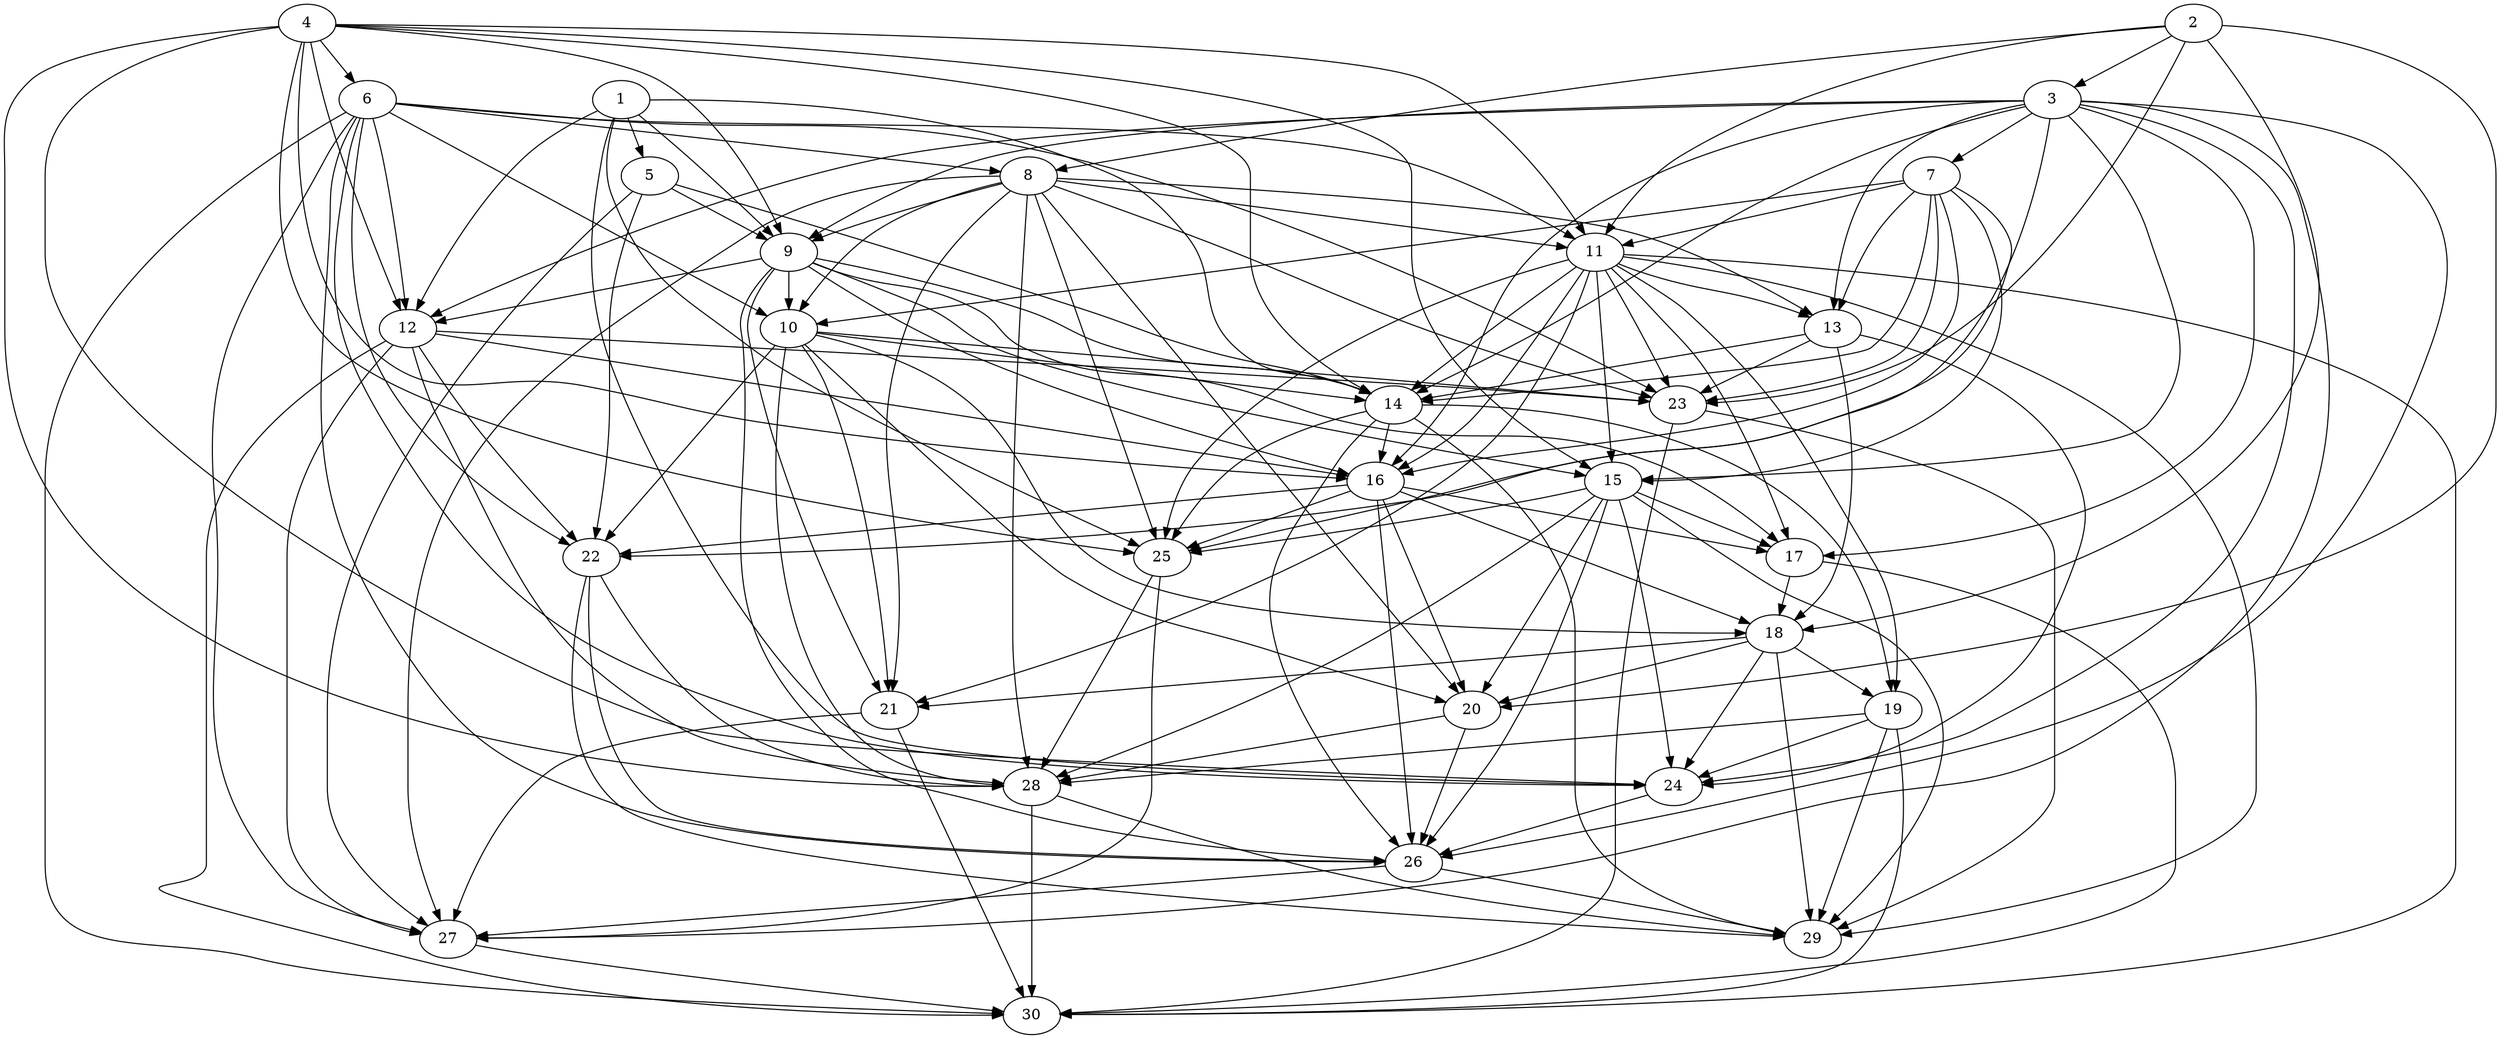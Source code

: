 digraph "Random_Nodes_30_Density_4.93_CCR_1.00_WeightType_Random" {
	1	[Weight=25];
	2	[Weight=8];
	3	[Weight=25];
	4	[Weight=38];
	5	[Weight=25];
	6	[Weight=8];
	7	[Weight=38];
	8	[Weight=42];
	9	[Weight=21];
	10	[Weight=42];
	11	[Weight=8];
	12	[Weight=38];
	13	[Weight=34];
	14	[Weight=34];
	15	[Weight=42];
	16	[Weight=38];
	17	[Weight=34];
	18	[Weight=30];
	19	[Weight=17];
	20	[Weight=8];
	21	[Weight=34];
	22	[Weight=25];
	23	[Weight=30];
	24	[Weight=38];
	25	[Weight=34];
	26	[Weight=17];
	27	[Weight=42];
	28	[Weight=30];
	29	[Weight=30];
	30	[Weight=30];
	1 -> 5	[Weight=3];
	1 -> 9	[Weight=4];
	1 -> 12	[Weight=9];
	1 -> 14	[Weight=5];
	1 -> 24	[Weight=6];
	1 -> 25	[Weight=3];
	2 -> 3	[Weight=4];
	2 -> 8	[Weight=7];
	2 -> 11	[Weight=10];
	2 -> 18	[Weight=10];
	2 -> 20	[Weight=6];
	2 -> 23	[Weight=3];
	3 -> 7	[Weight=7];
	3 -> 9	[Weight=10];
	3 -> 12	[Weight=8];
	3 -> 13	[Weight=4];
	3 -> 14	[Weight=2];
	3 -> 15	[Weight=3];
	3 -> 16	[Weight=10];
	3 -> 17	[Weight=9];
	3 -> 24	[Weight=9];
	3 -> 25	[Weight=3];
	3 -> 26	[Weight=7];
	3 -> 27	[Weight=3];
	4 -> 6	[Weight=8];
	4 -> 9	[Weight=8];
	4 -> 11	[Weight=2];
	4 -> 12	[Weight=8];
	4 -> 14	[Weight=5];
	4 -> 15	[Weight=3];
	4 -> 16	[Weight=8];
	4 -> 24	[Weight=2];
	4 -> 25	[Weight=2];
	4 -> 28	[Weight=9];
	5 -> 9	[Weight=9];
	5 -> 14	[Weight=8];
	5 -> 22	[Weight=7];
	5 -> 27	[Weight=7];
	6 -> 8	[Weight=2];
	6 -> 10	[Weight=5];
	6 -> 11	[Weight=4];
	6 -> 12	[Weight=6];
	6 -> 22	[Weight=9];
	6 -> 23	[Weight=10];
	6 -> 24	[Weight=4];
	6 -> 26	[Weight=7];
	6 -> 27	[Weight=10];
	6 -> 30	[Weight=9];
	7 -> 10	[Weight=4];
	7 -> 11	[Weight=3];
	7 -> 13	[Weight=10];
	7 -> 14	[Weight=2];
	7 -> 15	[Weight=5];
	7 -> 16	[Weight=2];
	7 -> 22	[Weight=5];
	7 -> 23	[Weight=2];
	8 -> 9	[Weight=8];
	8 -> 10	[Weight=5];
	8 -> 11	[Weight=6];
	8 -> 13	[Weight=2];
	8 -> 20	[Weight=8];
	8 -> 21	[Weight=3];
	8 -> 23	[Weight=6];
	8 -> 25	[Weight=5];
	8 -> 27	[Weight=5];
	8 -> 28	[Weight=9];
	9 -> 10	[Weight=4];
	9 -> 12	[Weight=3];
	9 -> 14	[Weight=9];
	9 -> 15	[Weight=3];
	9 -> 16	[Weight=6];
	9 -> 17	[Weight=3];
	9 -> 21	[Weight=10];
	9 -> 26	[Weight=2];
	10 -> 14	[Weight=3];
	10 -> 18	[Weight=4];
	10 -> 20	[Weight=7];
	10 -> 21	[Weight=6];
	10 -> 22	[Weight=3];
	10 -> 23	[Weight=9];
	10 -> 28	[Weight=6];
	11 -> 13	[Weight=5];
	11 -> 14	[Weight=2];
	11 -> 15	[Weight=8];
	11 -> 16	[Weight=7];
	11 -> 17	[Weight=3];
	11 -> 19	[Weight=2];
	11 -> 21	[Weight=2];
	11 -> 23	[Weight=7];
	11 -> 25	[Weight=3];
	11 -> 29	[Weight=6];
	11 -> 30	[Weight=7];
	12 -> 16	[Weight=10];
	12 -> 22	[Weight=7];
	12 -> 23	[Weight=4];
	12 -> 27	[Weight=3];
	12 -> 28	[Weight=3];
	12 -> 30	[Weight=6];
	13 -> 14	[Weight=6];
	13 -> 18	[Weight=3];
	13 -> 23	[Weight=2];
	13 -> 24	[Weight=4];
	14 -> 16	[Weight=5];
	14 -> 19	[Weight=4];
	14 -> 25	[Weight=5];
	14 -> 26	[Weight=8];
	14 -> 29	[Weight=4];
	15 -> 17	[Weight=6];
	15 -> 20	[Weight=7];
	15 -> 24	[Weight=4];
	15 -> 25	[Weight=3];
	15 -> 26	[Weight=5];
	15 -> 28	[Weight=7];
	15 -> 29	[Weight=9];
	16 -> 17	[Weight=9];
	16 -> 18	[Weight=7];
	16 -> 20	[Weight=10];
	16 -> 22	[Weight=7];
	16 -> 25	[Weight=10];
	16 -> 26	[Weight=3];
	17 -> 18	[Weight=6];
	17 -> 30	[Weight=2];
	18 -> 19	[Weight=6];
	18 -> 20	[Weight=6];
	18 -> 21	[Weight=7];
	18 -> 24	[Weight=7];
	18 -> 29	[Weight=4];
	19 -> 24	[Weight=9];
	19 -> 28	[Weight=10];
	19 -> 29	[Weight=6];
	19 -> 30	[Weight=6];
	20 -> 26	[Weight=7];
	20 -> 28	[Weight=7];
	21 -> 27	[Weight=8];
	21 -> 30	[Weight=4];
	22 -> 26	[Weight=5];
	22 -> 28	[Weight=3];
	22 -> 29	[Weight=8];
	23 -> 29	[Weight=5];
	23 -> 30	[Weight=9];
	24 -> 26	[Weight=3];
	25 -> 27	[Weight=10];
	25 -> 28	[Weight=9];
	26 -> 27	[Weight=7];
	26 -> 29	[Weight=7];
	27 -> 30	[Weight=8];
	28 -> 29	[Weight=9];
	28 -> 30	[Weight=9];
}
